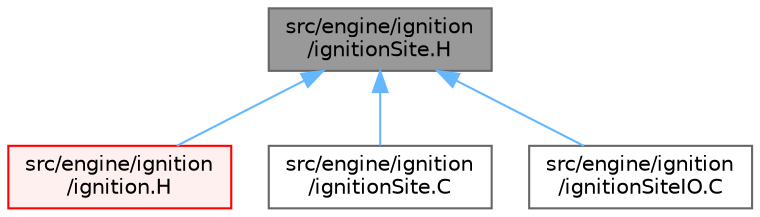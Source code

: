 digraph "src/engine/ignition/ignitionSite.H"
{
 // LATEX_PDF_SIZE
  bgcolor="transparent";
  edge [fontname=Helvetica,fontsize=10,labelfontname=Helvetica,labelfontsize=10];
  node [fontname=Helvetica,fontsize=10,shape=box,height=0.2,width=0.4];
  Node1 [id="Node000001",label="src/engine/ignition\l/ignitionSite.H",height=0.2,width=0.4,color="gray40", fillcolor="grey60", style="filled", fontcolor="black",tooltip=" "];
  Node1 -> Node2 [id="edge1_Node000001_Node000002",dir="back",color="steelblue1",style="solid",tooltip=" "];
  Node2 [id="Node000002",label="src/engine/ignition\l/ignition.H",height=0.2,width=0.4,color="red", fillcolor="#FFF0F0", style="filled",URL="$ignition_8H.html",tooltip=" "];
  Node1 -> Node5 [id="edge2_Node000001_Node000005",dir="back",color="steelblue1",style="solid",tooltip=" "];
  Node5 [id="Node000005",label="src/engine/ignition\l/ignitionSite.C",height=0.2,width=0.4,color="grey40", fillcolor="white", style="filled",URL="$ignitionSite_8C.html",tooltip=" "];
  Node1 -> Node6 [id="edge3_Node000001_Node000006",dir="back",color="steelblue1",style="solid",tooltip=" "];
  Node6 [id="Node000006",label="src/engine/ignition\l/ignitionSiteIO.C",height=0.2,width=0.4,color="grey40", fillcolor="white", style="filled",URL="$ignitionSiteIO_8C.html",tooltip=" "];
}
